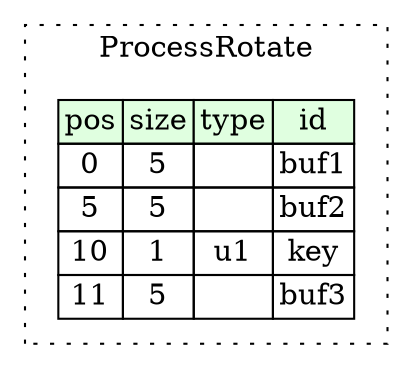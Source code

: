 digraph {
	rankdir=LR;
	node [shape=plaintext];
	subgraph cluster__process_rotate {
		label="ProcessRotate";
		graph[style=dotted];

		process_rotate__seq [label=<<TABLE BORDER="0" CELLBORDER="1" CELLSPACING="0">
			<TR><TD BGCOLOR="#E0FFE0">pos</TD><TD BGCOLOR="#E0FFE0">size</TD><TD BGCOLOR="#E0FFE0">type</TD><TD BGCOLOR="#E0FFE0">id</TD></TR>
			<TR><TD PORT="buf1_pos">0</TD><TD PORT="buf1_size">5</TD><TD></TD><TD PORT="buf1_type">buf1</TD></TR>
			<TR><TD PORT="buf2_pos">5</TD><TD PORT="buf2_size">5</TD><TD></TD><TD PORT="buf2_type">buf2</TD></TR>
			<TR><TD PORT="key_pos">10</TD><TD PORT="key_size">1</TD><TD>u1</TD><TD PORT="key_type">key</TD></TR>
			<TR><TD PORT="buf3_pos">11</TD><TD PORT="buf3_size">5</TD><TD></TD><TD PORT="buf3_type">buf3</TD></TR>
		</TABLE>>];
	}
}
